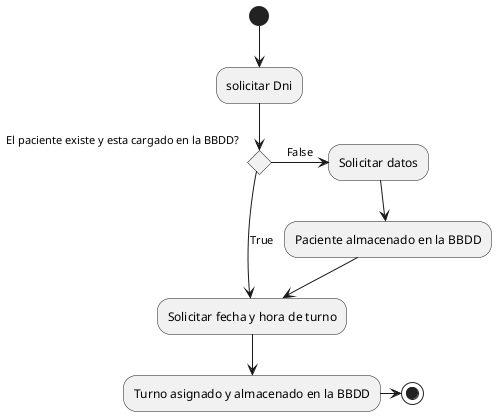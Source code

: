 @startuml Clinica

(*) --> "solicitar Dni"

if "El paciente existe y esta cargado en la BBDD?" then 
    -->[True] "Solicitar fecha y hora de turno"
    --> "Turno asignado y almacenado en la BBDD"
    -right-> (*)
else 
    ->[False] "Solicitar datos"
    --> "Paciente almacenado en la BBDD"
    --> "Solicitar fecha y hora de turno"
@enduml